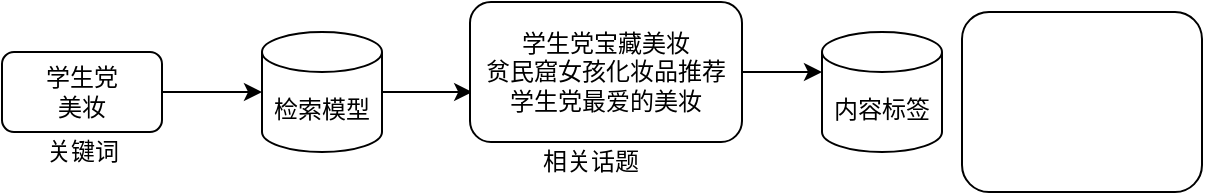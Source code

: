 <mxfile version="14.5.4" type="github">
  <diagram id="JmNzO3C2vtaQoQxHl0WQ" name="Page-1">
    <mxGraphModel dx="946" dy="557" grid="1" gridSize="10" guides="1" tooltips="1" connect="1" arrows="1" fold="1" page="1" pageScale="1" pageWidth="827" pageHeight="1169" math="0" shadow="0">
      <root>
        <mxCell id="0" />
        <mxCell id="1" parent="0" />
        <mxCell id="zf9nPzENGnupRXUo6p6O-8" style="edgeStyle=orthogonalEdgeStyle;rounded=0;orthogonalLoop=1;jettySize=auto;html=1;exitX=1;exitY=0.5;exitDx=0;exitDy=0;entryX=0;entryY=0.5;entryDx=0;entryDy=0;entryPerimeter=0;" edge="1" parent="1" source="zf9nPzENGnupRXUo6p6O-1" target="zf9nPzENGnupRXUo6p6O-3">
          <mxGeometry relative="1" as="geometry" />
        </mxCell>
        <mxCell id="zf9nPzENGnupRXUo6p6O-1" value="学生党&lt;br&gt;美妆" style="rounded=1;whiteSpace=wrap;html=1;" vertex="1" parent="1">
          <mxGeometry x="50" y="90" width="80" height="40" as="geometry" />
        </mxCell>
        <mxCell id="zf9nPzENGnupRXUo6p6O-2" value="关键词" style="text;html=1;align=center;verticalAlign=middle;resizable=0;points=[];autosize=1;" vertex="1" parent="1">
          <mxGeometry x="65" y="130" width="50" height="20" as="geometry" />
        </mxCell>
        <mxCell id="zf9nPzENGnupRXUo6p6O-9" style="edgeStyle=orthogonalEdgeStyle;rounded=0;orthogonalLoop=1;jettySize=auto;html=1;exitX=1;exitY=0.5;exitDx=0;exitDy=0;exitPerimeter=0;entryX=0.008;entryY=0.643;entryDx=0;entryDy=0;entryPerimeter=0;" edge="1" parent="1" source="zf9nPzENGnupRXUo6p6O-3" target="zf9nPzENGnupRXUo6p6O-5">
          <mxGeometry relative="1" as="geometry" />
        </mxCell>
        <mxCell id="zf9nPzENGnupRXUo6p6O-3" value="检索模型" style="shape=cylinder3;whiteSpace=wrap;html=1;boundedLbl=1;backgroundOutline=1;size=10;" vertex="1" parent="1">
          <mxGeometry x="180" y="80" width="60" height="60" as="geometry" />
        </mxCell>
        <mxCell id="zf9nPzENGnupRXUo6p6O-16" style="edgeStyle=orthogonalEdgeStyle;rounded=0;orthogonalLoop=1;jettySize=auto;html=1;exitX=1;exitY=0.5;exitDx=0;exitDy=0;entryX=0;entryY=0;entryDx=0;entryDy=20;entryPerimeter=0;" edge="1" parent="1" source="zf9nPzENGnupRXUo6p6O-5" target="zf9nPzENGnupRXUo6p6O-10">
          <mxGeometry relative="1" as="geometry" />
        </mxCell>
        <mxCell id="zf9nPzENGnupRXUo6p6O-5" value="学生党宝藏美妆&lt;br&gt;贫民窟女孩化妆品推荐&lt;br&gt;学生党最爱的美妆" style="rounded=1;whiteSpace=wrap;html=1;" vertex="1" parent="1">
          <mxGeometry x="284" y="65" width="136" height="70" as="geometry" />
        </mxCell>
        <mxCell id="zf9nPzENGnupRXUo6p6O-6" value="相关话题" style="text;html=1;align=center;verticalAlign=middle;resizable=0;points=[];autosize=1;" vertex="1" parent="1">
          <mxGeometry x="314" y="135" width="60" height="20" as="geometry" />
        </mxCell>
        <mxCell id="zf9nPzENGnupRXUo6p6O-10" value="内容标签" style="shape=cylinder3;whiteSpace=wrap;html=1;boundedLbl=1;backgroundOutline=1;size=10;" vertex="1" parent="1">
          <mxGeometry x="460" y="80" width="60" height="60" as="geometry" />
        </mxCell>
        <mxCell id="zf9nPzENGnupRXUo6p6O-11" value="" style="rounded=1;whiteSpace=wrap;html=1;" vertex="1" parent="1">
          <mxGeometry x="530" y="70" width="120" height="90" as="geometry" />
        </mxCell>
      </root>
    </mxGraphModel>
  </diagram>
</mxfile>
